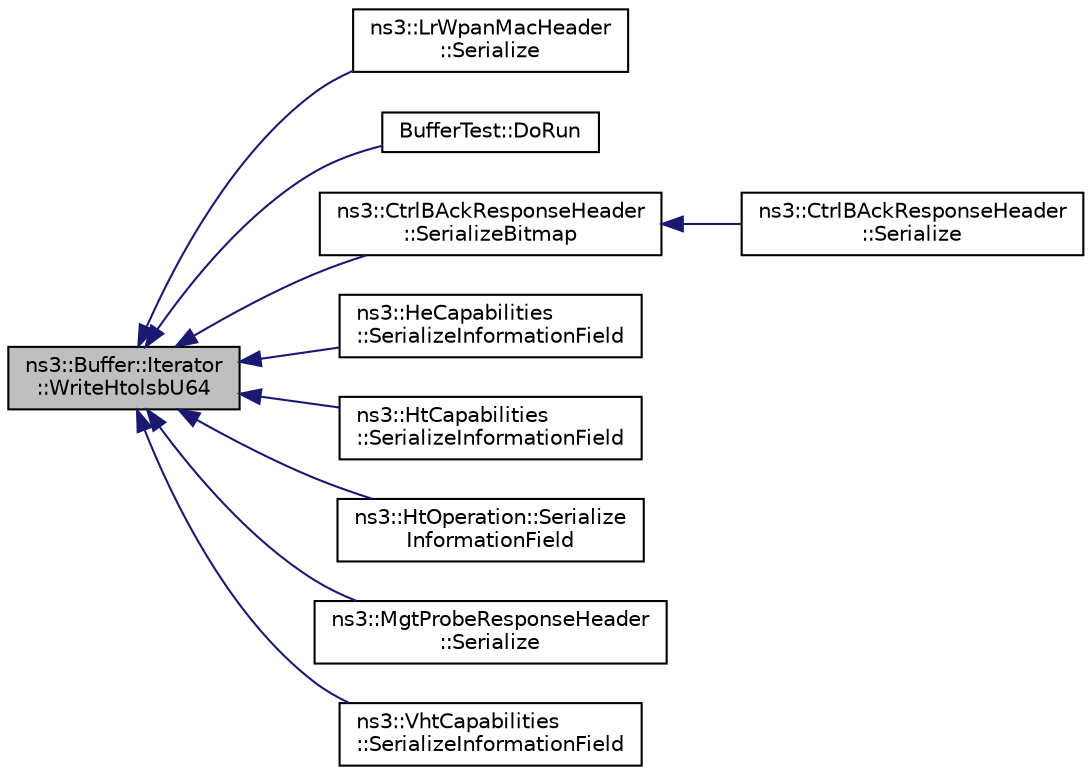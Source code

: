 digraph "ns3::Buffer::Iterator::WriteHtolsbU64"
{
  edge [fontname="Helvetica",fontsize="10",labelfontname="Helvetica",labelfontsize="10"];
  node [fontname="Helvetica",fontsize="10",shape=record];
  rankdir="LR";
  Node1 [label="ns3::Buffer::Iterator\l::WriteHtolsbU64",height=0.2,width=0.4,color="black", fillcolor="grey75", style="filled", fontcolor="black"];
  Node1 -> Node2 [dir="back",color="midnightblue",fontsize="10",style="solid"];
  Node2 [label="ns3::LrWpanMacHeader\l::Serialize",height=0.2,width=0.4,color="black", fillcolor="white", style="filled",URL="$d8/db7/classns3_1_1LrWpanMacHeader.html#ab68c4cf99f2c46ed910f8aec2bc3b61b"];
  Node1 -> Node3 [dir="back",color="midnightblue",fontsize="10",style="solid"];
  Node3 [label="BufferTest::DoRun",height=0.2,width=0.4,color="black", fillcolor="white", style="filled",URL="$d7/d09/classBufferTest.html#a4ffd025f50c962366167daef7df0ac58",tooltip="Implementation to actually run this TestCase. "];
  Node1 -> Node4 [dir="back",color="midnightblue",fontsize="10",style="solid"];
  Node4 [label="ns3::CtrlBAckResponseHeader\l::SerializeBitmap",height=0.2,width=0.4,color="black", fillcolor="white", style="filled",URL="$dd/da2/classns3_1_1CtrlBAckResponseHeader.html#a11654e2bf8bcfe2381a57082fb696368"];
  Node4 -> Node5 [dir="back",color="midnightblue",fontsize="10",style="solid"];
  Node5 [label="ns3::CtrlBAckResponseHeader\l::Serialize",height=0.2,width=0.4,color="black", fillcolor="white", style="filled",URL="$dd/da2/classns3_1_1CtrlBAckResponseHeader.html#a6897cce5cb77fcaf74f6384cf6d9350c"];
  Node1 -> Node6 [dir="back",color="midnightblue",fontsize="10",style="solid"];
  Node6 [label="ns3::HeCapabilities\l::SerializeInformationField",height=0.2,width=0.4,color="black", fillcolor="white", style="filled",URL="$d4/d41/classns3_1_1HeCapabilities.html#a68225cd20307319d11a976ce9da3c4b2"];
  Node1 -> Node7 [dir="back",color="midnightblue",fontsize="10",style="solid"];
  Node7 [label="ns3::HtCapabilities\l::SerializeInformationField",height=0.2,width=0.4,color="black", fillcolor="white", style="filled",URL="$d8/de7/classns3_1_1HtCapabilities.html#ad4efe09efb638c5e75f32a2c77551476"];
  Node1 -> Node8 [dir="back",color="midnightblue",fontsize="10",style="solid"];
  Node8 [label="ns3::HtOperation::Serialize\lInformationField",height=0.2,width=0.4,color="black", fillcolor="white", style="filled",URL="$db/dc6/classns3_1_1HtOperation.html#a65fccd065c260f9eb3b93fa0f84ee337"];
  Node1 -> Node9 [dir="back",color="midnightblue",fontsize="10",style="solid"];
  Node9 [label="ns3::MgtProbeResponseHeader\l::Serialize",height=0.2,width=0.4,color="black", fillcolor="white", style="filled",URL="$d7/d3c/classns3_1_1MgtProbeResponseHeader.html#a721188a210bcccb82dcb65ec389a264d"];
  Node1 -> Node10 [dir="back",color="midnightblue",fontsize="10",style="solid"];
  Node10 [label="ns3::VhtCapabilities\l::SerializeInformationField",height=0.2,width=0.4,color="black", fillcolor="white", style="filled",URL="$de/de4/classns3_1_1VhtCapabilities.html#aa58afc40bda6d6d0c7c25f7d138fb34e"];
}
